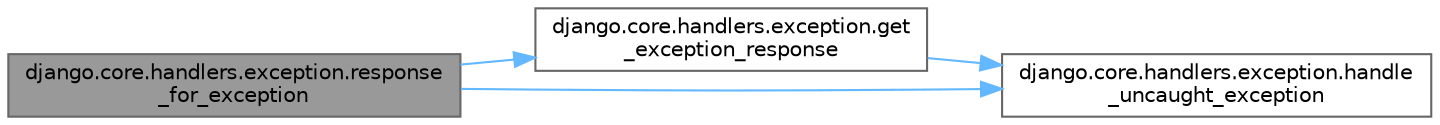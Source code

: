 digraph "django.core.handlers.exception.response_for_exception"
{
 // LATEX_PDF_SIZE
  bgcolor="transparent";
  edge [fontname=Helvetica,fontsize=10,labelfontname=Helvetica,labelfontsize=10];
  node [fontname=Helvetica,fontsize=10,shape=box,height=0.2,width=0.4];
  rankdir="LR";
  Node1 [id="Node000001",label="django.core.handlers.exception.response\l_for_exception",height=0.2,width=0.4,color="gray40", fillcolor="grey60", style="filled", fontcolor="black",tooltip=" "];
  Node1 -> Node2 [id="edge1_Node000001_Node000002",color="steelblue1",style="solid",tooltip=" "];
  Node2 [id="Node000002",label="django.core.handlers.exception.get\l_exception_response",height=0.2,width=0.4,color="grey40", fillcolor="white", style="filled",URL="$namespacedjango_1_1core_1_1handlers_1_1exception.html#a3770aae9d7db985e4d80eceb059d133c",tooltip=" "];
  Node2 -> Node3 [id="edge2_Node000002_Node000003",color="steelblue1",style="solid",tooltip=" "];
  Node3 [id="Node000003",label="django.core.handlers.exception.handle\l_uncaught_exception",height=0.2,width=0.4,color="grey40", fillcolor="white", style="filled",URL="$namespacedjango_1_1core_1_1handlers_1_1exception.html#a737b4542b80d902af043019286d4866e",tooltip=" "];
  Node1 -> Node3 [id="edge3_Node000001_Node000003",color="steelblue1",style="solid",tooltip=" "];
}
